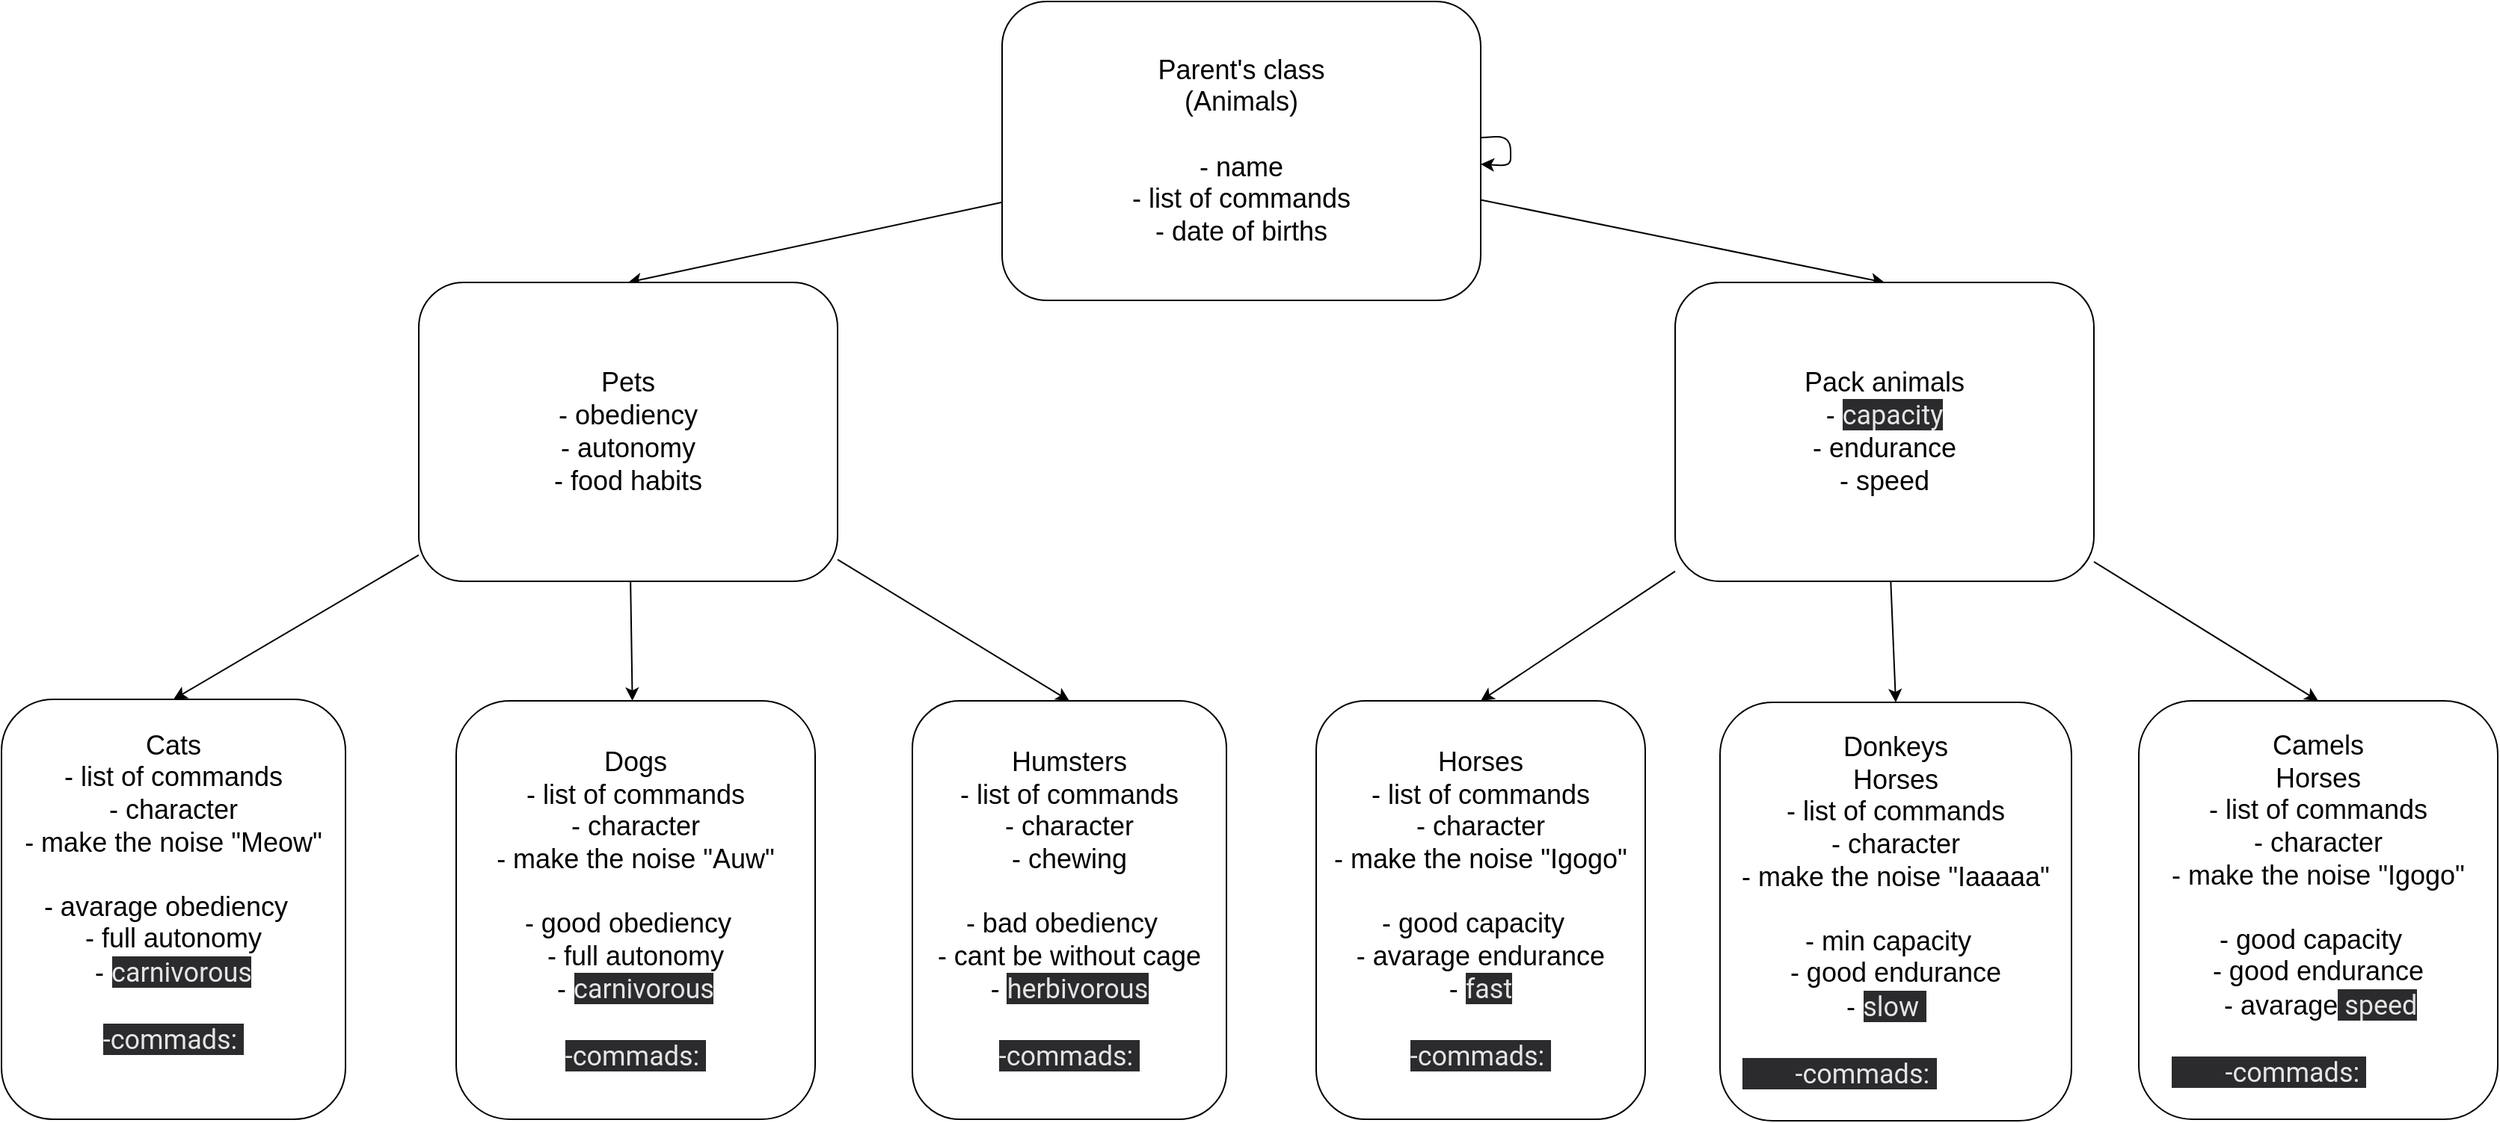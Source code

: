 <mxfile>
    <diagram id="1ksi9Xwagdh7Gu7T2hZz" name="Page-1">
        <mxGraphModel dx="1600" dy="1000" grid="1" gridSize="10" guides="1" tooltips="1" connect="1" arrows="1" fold="1" page="1" pageScale="1" pageWidth="850" pageHeight="1100" math="0" shadow="0">
            <root>
                <mxCell id="0"/>
                <mxCell id="1" parent="0"/>
                <mxCell id="11" style="edgeStyle=none;html=1;entryX=0.5;entryY=0;entryDx=0;entryDy=0;fontSize=18;" parent="1" source="2" target="3" edge="1">
                    <mxGeometry relative="1" as="geometry"/>
                </mxCell>
                <mxCell id="12" style="edgeStyle=none;html=1;entryX=0.5;entryY=0;entryDx=0;entryDy=0;fontSize=18;" parent="1" source="2" target="4" edge="1">
                    <mxGeometry relative="1" as="geometry"/>
                </mxCell>
                <mxCell id="2" value="&lt;font style=&quot;font-size: 18px;&quot;&gt;Parent's class&lt;br&gt;(Animals)&lt;br&gt;&lt;br&gt;- name&lt;br&gt;- list of commands&lt;br&gt;- date of births&lt;br&gt;&lt;/font&gt;" style="rounded=1;whiteSpace=wrap;html=1;" parent="1" vertex="1">
                    <mxGeometry x="670" y="110" width="320" height="200" as="geometry"/>
                </mxCell>
                <mxCell id="14" style="edgeStyle=none;html=1;entryX=0.5;entryY=0;entryDx=0;entryDy=0;fontSize=18;" parent="1" source="3" target="7" edge="1">
                    <mxGeometry relative="1" as="geometry"/>
                </mxCell>
                <mxCell id="15" style="edgeStyle=none;html=1;fontSize=18;" parent="1" source="3" target="6" edge="1">
                    <mxGeometry relative="1" as="geometry"/>
                </mxCell>
                <mxCell id="16" style="edgeStyle=none;html=1;entryX=0.5;entryY=0;entryDx=0;entryDy=0;fontSize=18;" parent="1" source="3" target="5" edge="1">
                    <mxGeometry relative="1" as="geometry"/>
                </mxCell>
                <mxCell id="3" value="Pets&lt;br&gt;-&amp;nbsp;obediency&lt;span style=&quot;color: rgb(229, 229, 229); font-family: Roboto, Helvetica, Arial, sans-serif; text-align: left; background-color: rgb(43, 43, 46);&quot;&gt;&lt;br&gt;&lt;/span&gt;- autonomy&lt;br&gt;-&amp;nbsp;food habits&lt;br&gt;" style="rounded=1;whiteSpace=wrap;html=1;fontSize=18;" parent="1" vertex="1">
                    <mxGeometry x="280" y="298" width="280" height="200" as="geometry"/>
                </mxCell>
                <mxCell id="17" style="edgeStyle=none;html=1;entryX=0.5;entryY=0;entryDx=0;entryDy=0;fontSize=18;" parent="1" source="4" target="8" edge="1">
                    <mxGeometry relative="1" as="geometry"/>
                </mxCell>
                <mxCell id="18" style="edgeStyle=none;html=1;entryX=0.5;entryY=0;entryDx=0;entryDy=0;fontSize=18;" parent="1" source="4" target="10" edge="1">
                    <mxGeometry relative="1" as="geometry"/>
                </mxCell>
                <mxCell id="19" style="edgeStyle=none;html=1;entryX=0.5;entryY=0;entryDx=0;entryDy=0;fontSize=18;" parent="1" source="4" target="9" edge="1">
                    <mxGeometry relative="1" as="geometry"/>
                </mxCell>
                <mxCell id="4" value="Pack animals&lt;br&gt;-&amp;nbsp;&lt;span style=&quot;color: rgb(229, 229, 229); font-family: Roboto, Helvetica, Arial, sans-serif; text-align: left; background-color: rgb(43, 43, 46);&quot;&gt;capacity&lt;br&gt;&lt;/span&gt;- endurance&lt;br&gt;- speed" style="rounded=1;whiteSpace=wrap;html=1;fontSize=18;" parent="1" vertex="1">
                    <mxGeometry x="1120" y="298" width="280" height="200" as="geometry"/>
                </mxCell>
                <mxCell id="5" value="Cats&lt;br&gt;- list of commands&lt;br&gt;- character&lt;br&gt;- make the noise &quot;Meow&quot;&lt;br&gt;&lt;br&gt;- avarage obediency&amp;nbsp;&amp;nbsp;&lt;br&gt;- full autonomy&lt;br&gt;-&amp;nbsp;&lt;span style=&quot;color: rgb(229, 229, 229); font-family: Roboto, Helvetica, Arial, sans-serif; text-align: left; background-color: rgb(43, 43, 46);&quot;&gt;carnivorous&lt;br&gt;&lt;br&gt;-commads:&amp;nbsp;&lt;br&gt;&lt;br&gt;&lt;/span&gt;" style="rounded=1;whiteSpace=wrap;html=1;fontSize=18;" parent="1" vertex="1">
                    <mxGeometry x="1" y="577" width="230" height="281" as="geometry"/>
                </mxCell>
                <mxCell id="6" value="Dogs&lt;br&gt;- list of commands&lt;br&gt;- character&lt;br&gt;- make the noise &quot;Auw&quot;&lt;br&gt;&lt;br&gt;- good obediency&amp;nbsp;&amp;nbsp;&lt;br&gt;- full autonomy&lt;br&gt;-&amp;nbsp;&lt;span style=&quot;color: rgb(229, 229, 229); font-family: Roboto, Helvetica, Arial, sans-serif; text-align: left; background-color: rgb(43, 43, 46);&quot;&gt;carnivorous&lt;br&gt;&lt;br&gt;&lt;/span&gt;&lt;span style=&quot;color: rgb(229, 229, 229); font-family: Roboto, Helvetica, Arial, sans-serif; text-align: left; background-color: rgb(43, 43, 46);&quot;&gt;-commads:&amp;nbsp;&lt;/span&gt;" style="rounded=1;whiteSpace=wrap;html=1;fontSize=18;" parent="1" vertex="1">
                    <mxGeometry x="305" y="578" width="240" height="280" as="geometry"/>
                </mxCell>
                <mxCell id="7" value="Humsters&lt;br&gt;- list of commands&lt;br&gt;- character&lt;br&gt;- chewing&lt;br&gt;&lt;br&gt;- bad obediency&amp;nbsp;&amp;nbsp;&lt;br&gt;- cant be without cage&lt;br&gt;-&amp;nbsp;&lt;span style=&quot;color: rgb(229, 229, 229); font-family: Roboto, Helvetica, Arial, sans-serif; text-align: left; background-color: rgb(43, 43, 46);&quot;&gt;herbivorous&lt;br&gt;&lt;br&gt;&lt;/span&gt;&lt;span style=&quot;color: rgb(229, 229, 229); font-family: Roboto, Helvetica, Arial, sans-serif; text-align: left; background-color: rgb(43, 43, 46);&quot;&gt;-commads:&amp;nbsp;&lt;/span&gt;" style="rounded=1;whiteSpace=wrap;html=1;fontSize=18;" parent="1" vertex="1">
                    <mxGeometry x="610" y="578" width="210" height="280" as="geometry"/>
                </mxCell>
                <mxCell id="8" value="Horses&lt;br&gt;- list of commands&lt;br&gt;- character&lt;br&gt;- make the noise &quot;Igogo&quot;&lt;br&gt;&lt;br&gt;- good capacity&amp;nbsp;&amp;nbsp;&lt;br&gt;- avarage endurance&lt;br&gt;-&amp;nbsp;&lt;span style=&quot;color: rgb(229, 229, 229); font-family: Roboto, Helvetica, Arial, sans-serif; text-align: left; background-color: rgb(43, 43, 46);&quot;&gt;fast&lt;br&gt;&lt;br&gt;&lt;/span&gt;&lt;span style=&quot;color: rgb(229, 229, 229); font-family: Roboto, Helvetica, Arial, sans-serif; text-align: left; background-color: rgb(43, 43, 46);&quot;&gt;-commads:&amp;nbsp;&lt;/span&gt;" style="rounded=1;whiteSpace=wrap;html=1;fontSize=18;" parent="1" vertex="1">
                    <mxGeometry x="880" y="578" width="220" height="280" as="geometry"/>
                </mxCell>
                <mxCell id="9" value="Camels&lt;br&gt;Horses&lt;br&gt;- list of commands&lt;br&gt;- character&lt;br&gt;- make the noise &quot;Igogo&quot;&lt;br&gt;&lt;br&gt;- good capacity&amp;nbsp;&amp;nbsp;&lt;br&gt;- good endurance&lt;br&gt;&lt;div style=&quot;text-align: left;&quot;&gt;&lt;span style=&quot;background-color: initial;&quot;&gt;&amp;nbsp; &amp;nbsp; &amp;nbsp; &amp;nbsp;- avarage&lt;/span&gt;&lt;font face=&quot;Roboto, Helvetica, Arial, sans-serif&quot; color=&quot;#e5e5e5&quot;&gt;&lt;span style=&quot;background-color: rgb(43, 43, 46);&quot;&gt;&amp;nbsp;speed&lt;/span&gt;&lt;/font&gt;&lt;/div&gt;&lt;div style=&quot;text-align: left;&quot;&gt;&lt;font face=&quot;Roboto, Helvetica, Arial, sans-serif&quot; color=&quot;#e5e5e5&quot;&gt;&lt;span style=&quot;background-color: rgb(43, 43, 46);&quot;&gt;&lt;br&gt;&lt;/span&gt;&lt;/font&gt;&lt;/div&gt;&lt;div style=&quot;text-align: left;&quot;&gt;&lt;span style=&quot;color: rgb(229, 229, 229); font-family: Roboto, Helvetica, Arial, sans-serif; background-color: rgb(43, 43, 46);&quot;&gt;&lt;span style=&quot;white-space: pre;&quot;&gt;&#9;&lt;/span&gt;-commads:&amp;nbsp;&lt;/span&gt;&lt;br style=&quot;color: rgb(229, 229, 229); font-family: Roboto, Helvetica, Arial, sans-serif;&quot;&gt;&lt;/div&gt;" style="rounded=1;whiteSpace=wrap;html=1;fontSize=18;" parent="1" vertex="1">
                    <mxGeometry x="1430" y="578" width="240" height="280" as="geometry"/>
                </mxCell>
                <mxCell id="10" value="Donkeys&lt;br&gt;Horses&lt;br&gt;- list of commands&lt;br&gt;- character&lt;br&gt;- make the noise &quot;Iaaaaa&quot;&lt;br&gt;&lt;br&gt;- min capacity&amp;nbsp;&amp;nbsp;&lt;br&gt;- good endurance&lt;br&gt;&lt;div style=&quot;text-align: left;&quot;&gt;&lt;span style=&quot;background-color: initial;&quot;&gt;&amp;nbsp; &amp;nbsp; &amp;nbsp; &amp;nbsp; &amp;nbsp; &amp;nbsp; &amp;nbsp; - &lt;/span&gt;&lt;font face=&quot;Roboto, Helvetica, Arial, sans-serif&quot; color=&quot;#e5e5e5&quot;&gt;&lt;span style=&quot;background-color: rgb(43, 43, 46);&quot;&gt;slow&amp;nbsp;&lt;/span&gt;&lt;/font&gt;&lt;/div&gt;&lt;div style=&quot;text-align: left;&quot;&gt;&lt;font face=&quot;Roboto, Helvetica, Arial, sans-serif&quot; color=&quot;#e5e5e5&quot;&gt;&lt;span style=&quot;background-color: rgb(43, 43, 46);&quot;&gt;&lt;br&gt;&lt;/span&gt;&lt;/font&gt;&lt;/div&gt;&lt;div style=&quot;text-align: left;&quot;&gt;&lt;span style=&quot;color: rgb(229, 229, 229); font-family: Roboto, Helvetica, Arial, sans-serif; background-color: rgb(43, 43, 46);&quot;&gt;&lt;span style=&quot;white-space: pre;&quot;&gt;&#9;&lt;/span&gt;-commads:&amp;nbsp;&lt;/span&gt;&lt;br style=&quot;color: rgb(229, 229, 229); font-family: Roboto, Helvetica, Arial, sans-serif;&quot;&gt;&lt;/div&gt;" style="rounded=1;whiteSpace=wrap;html=1;fontSize=18;" parent="1" vertex="1">
                    <mxGeometry x="1150" y="579" width="235" height="280" as="geometry"/>
                </mxCell>
                <mxCell id="13" style="edgeStyle=none;html=1;fontSize=18;" parent="1" source="2" target="2" edge="1">
                    <mxGeometry relative="1" as="geometry"/>
                </mxCell>
            </root>
        </mxGraphModel>
    </diagram>
</mxfile>